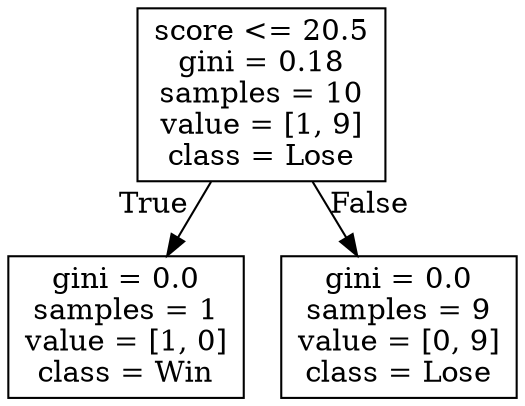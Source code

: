 digraph Tree {
node [shape=box] ;
0 [label="score <= 20.5\ngini = 0.18\nsamples = 10\nvalue = [1, 9]\nclass = Lose"] ;
1 [label="gini = 0.0\nsamples = 1\nvalue = [1, 0]\nclass = Win"] ;
0 -> 1 [labeldistance=2.5, labelangle=45, headlabel="True"] ;
2 [label="gini = 0.0\nsamples = 9\nvalue = [0, 9]\nclass = Lose"] ;
0 -> 2 [labeldistance=2.5, labelangle=-45, headlabel="False"] ;
}